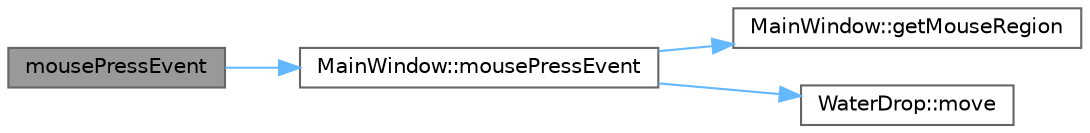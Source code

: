 digraph "mousePressEvent"
{
 // LATEX_PDF_SIZE
  bgcolor="transparent";
  edge [fontname=Helvetica,fontsize=10,labelfontname=Helvetica,labelfontsize=10];
  node [fontname=Helvetica,fontsize=10,shape=box,height=0.2,width=0.4];
  rankdir="LR";
  Node1 [id="Node000001",label="mousePressEvent",height=0.2,width=0.4,color="gray40", fillcolor="grey60", style="filled", fontcolor="black",tooltip="鼠标按下事件"];
  Node1 -> Node2 [id="edge1_Node000001_Node000002",color="steelblue1",style="solid",tooltip=" "];
  Node2 [id="Node000002",label="MainWindow::mousePressEvent",height=0.2,width=0.4,color="grey40", fillcolor="white", style="filled",URL="$class_main_window.html#a1d503cae5c70e07ca4abd92e9c9108b3",tooltip="重写鼠标按下事件，处理窗口拖动和拉伸"];
  Node2 -> Node3 [id="edge2_Node000002_Node000003",color="steelblue1",style="solid",tooltip=" "];
  Node3 [id="Node000003",label="MainWindow::getMouseRegion",height=0.2,width=0.4,color="grey40", fillcolor="white", style="filled",URL="$class_main_window.html#a0b390c3fea1da11078ff69dd033b39c2",tooltip="获取鼠标所在区域"];
  Node2 -> Node4 [id="edge3_Node000002_Node000004",color="steelblue1",style="solid",tooltip=" "];
  Node4 [id="Node000004",label="WaterDrop::move",height=0.2,width=0.4,color="grey40", fillcolor="white", style="filled",URL="$class_water_drop.html#afc72a663b4ba4fd620b4417f750ff541",tooltip="移动水滴到指定位置"];
}
